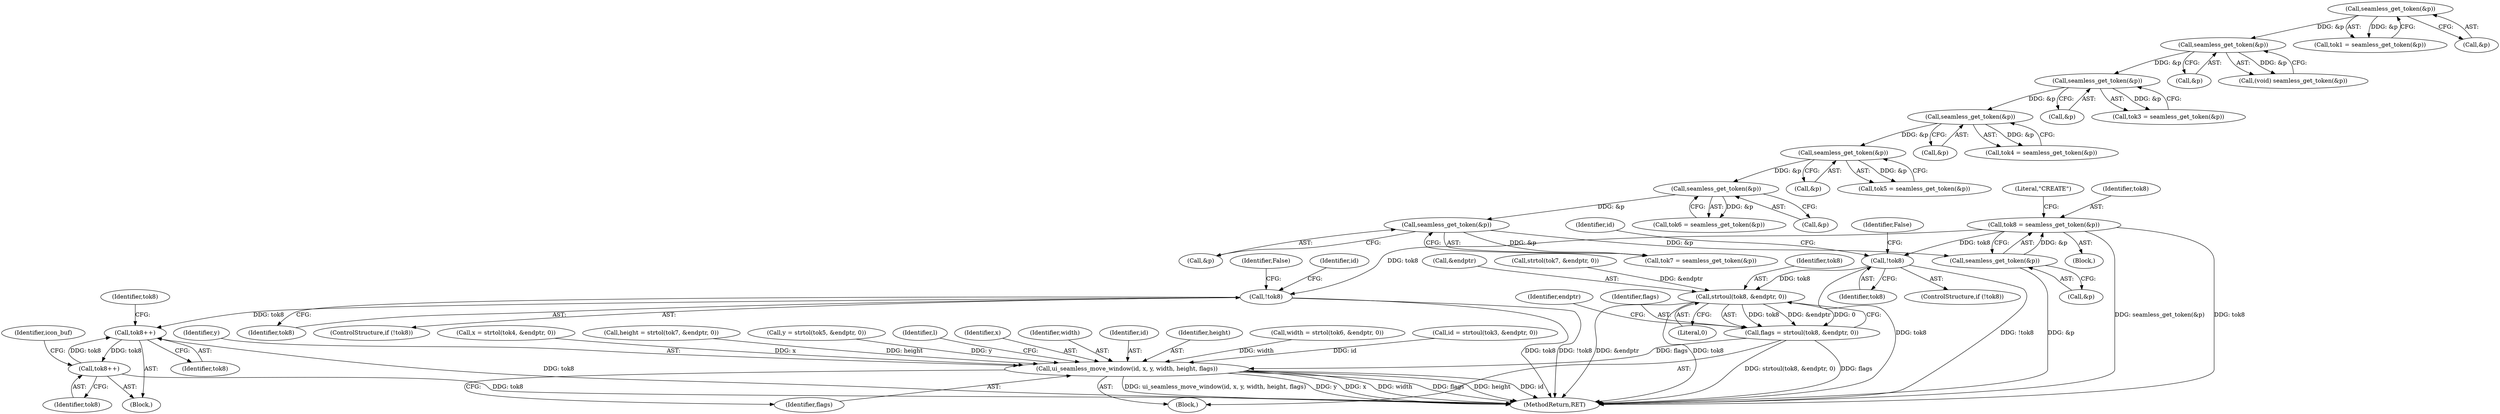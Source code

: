 digraph "0_rdesktop_4dca546d04321a610c1835010b5dad85163b65e1_14@pointer" {
"1000166" [label="(Call,tok8 = seamless_get_token(&p))"];
"1000168" [label="(Call,seamless_get_token(&p))"];
"1000163" [label="(Call,seamless_get_token(&p))"];
"1000158" [label="(Call,seamless_get_token(&p))"];
"1000153" [label="(Call,seamless_get_token(&p))"];
"1000148" [label="(Call,seamless_get_token(&p))"];
"1000143" [label="(Call,seamless_get_token(&p))"];
"1000138" [label="(Call,seamless_get_token(&p))"];
"1000133" [label="(Call,seamless_get_token(&p))"];
"1000328" [label="(Call,!tok8)"];
"1000400" [label="(Call,tok8++)"];
"1000415" [label="(Call,tok8++)"];
"1000515" [label="(Call,!tok8)"];
"1000581" [label="(Call,strtoul(tok8, &endptr, 0))"];
"1000579" [label="(Call,flags = strtoul(tok8, &endptr, 0))"];
"1000591" [label="(Call,ui_seamless_move_window(id, x, y, width, height, flags))"];
"1000154" [label="(Call,&p)"];
"1000516" [label="(Identifier,tok8)"];
"1000149" [label="(Call,&p)"];
"1000166" [label="(Call,tok8 = seamless_get_token(&p))"];
"1000146" [label="(Call,tok4 = seamless_get_token(&p))"];
"1000416" [label="(Identifier,tok8)"];
"1000514" [label="(ControlStructure,if (!tok8))"];
"1000581" [label="(Call,strtoul(tok8, &endptr, 0))"];
"1000161" [label="(Call,tok7 = seamless_get_token(&p))"];
"1000592" [label="(Identifier,id)"];
"1000329" [label="(Identifier,tok8)"];
"1000401" [label="(Identifier,tok8)"];
"1000509" [label="(Block,)"];
"1000148" [label="(Call,seamless_get_token(&p))"];
"1000168" [label="(Call,seamless_get_token(&p))"];
"1000144" [label="(Call,&p)"];
"1000153" [label="(Call,seamless_get_token(&p))"];
"1000151" [label="(Call,tok5 = seamless_get_token(&p))"];
"1000163" [label="(Call,seamless_get_token(&p))"];
"1000591" [label="(Call,ui_seamless_move_window(id, x, y, width, height, flags))"];
"1000518" [label="(Identifier,False)"];
"1000596" [label="(Identifier,height)"];
"1000158" [label="(Call,seamless_get_token(&p))"];
"1000555" [label="(Call,width = strtol(tok6, &endptr, 0))"];
"1000519" [label="(Call,id = strtoul(tok3, &endptr, 0))"];
"1000579" [label="(Call,flags = strtoul(tok8, &endptr, 0))"];
"1000405" [label="(Identifier,tok8)"];
"1000594" [label="(Identifier,y)"];
"1000531" [label="(Call,x = strtol(tok4, &endptr, 0))"];
"1000419" [label="(Identifier,icon_buf)"];
"1000139" [label="(Call,&p)"];
"1000169" [label="(Call,&p)"];
"1000331" [label="(Identifier,False)"];
"1000585" [label="(Literal,0)"];
"1000567" [label="(Call,height = strtol(tok7, &endptr, 0))"];
"1000143" [label="(Call,seamless_get_token(&p))"];
"1000136" [label="(Call,(void) seamless_get_token(&p))"];
"1000543" [label="(Call,y = strtol(tok5, &endptr, 0))"];
"1000159" [label="(Call,&p)"];
"1000582" [label="(Identifier,tok8)"];
"1000333" [label="(Identifier,id)"];
"1000174" [label="(Literal,\"CREATE\")"];
"1000131" [label="(Call,tok1 = seamless_get_token(&p))"];
"1000588" [label="(Identifier,endptr)"];
"1000904" [label="(Identifier,l)"];
"1000583" [label="(Call,&endptr)"];
"1000133" [label="(Call,seamless_get_token(&p))"];
"1000167" [label="(Identifier,tok8)"];
"1000393" [label="(Block,)"];
"1000164" [label="(Call,&p)"];
"1000515" [label="(Call,!tok8)"];
"1000141" [label="(Call,tok3 = seamless_get_token(&p))"];
"1000415" [label="(Call,tok8++)"];
"1000104" [label="(Block,)"];
"1000520" [label="(Identifier,id)"];
"1000134" [label="(Call,&p)"];
"1000328" [label="(Call,!tok8)"];
"1000593" [label="(Identifier,x)"];
"1000156" [label="(Call,tok6 = seamless_get_token(&p))"];
"1000595" [label="(Identifier,width)"];
"1000569" [label="(Call,strtol(tok7, &endptr, 0))"];
"1000138" [label="(Call,seamless_get_token(&p))"];
"1000327" [label="(ControlStructure,if (!tok8))"];
"1000597" [label="(Identifier,flags)"];
"1000580" [label="(Identifier,flags)"];
"1000907" [label="(MethodReturn,RET)"];
"1000400" [label="(Call,tok8++)"];
"1000166" -> "1000104"  [label="AST: "];
"1000166" -> "1000168"  [label="CFG: "];
"1000167" -> "1000166"  [label="AST: "];
"1000168" -> "1000166"  [label="AST: "];
"1000174" -> "1000166"  [label="CFG: "];
"1000166" -> "1000907"  [label="DDG: seamless_get_token(&p)"];
"1000166" -> "1000907"  [label="DDG: tok8"];
"1000168" -> "1000166"  [label="DDG: &p"];
"1000166" -> "1000328"  [label="DDG: tok8"];
"1000166" -> "1000515"  [label="DDG: tok8"];
"1000168" -> "1000169"  [label="CFG: "];
"1000169" -> "1000168"  [label="AST: "];
"1000168" -> "1000907"  [label="DDG: &p"];
"1000163" -> "1000168"  [label="DDG: &p"];
"1000163" -> "1000161"  [label="AST: "];
"1000163" -> "1000164"  [label="CFG: "];
"1000164" -> "1000163"  [label="AST: "];
"1000161" -> "1000163"  [label="CFG: "];
"1000163" -> "1000161"  [label="DDG: &p"];
"1000158" -> "1000163"  [label="DDG: &p"];
"1000158" -> "1000156"  [label="AST: "];
"1000158" -> "1000159"  [label="CFG: "];
"1000159" -> "1000158"  [label="AST: "];
"1000156" -> "1000158"  [label="CFG: "];
"1000158" -> "1000156"  [label="DDG: &p"];
"1000153" -> "1000158"  [label="DDG: &p"];
"1000153" -> "1000151"  [label="AST: "];
"1000153" -> "1000154"  [label="CFG: "];
"1000154" -> "1000153"  [label="AST: "];
"1000151" -> "1000153"  [label="CFG: "];
"1000153" -> "1000151"  [label="DDG: &p"];
"1000148" -> "1000153"  [label="DDG: &p"];
"1000148" -> "1000146"  [label="AST: "];
"1000148" -> "1000149"  [label="CFG: "];
"1000149" -> "1000148"  [label="AST: "];
"1000146" -> "1000148"  [label="CFG: "];
"1000148" -> "1000146"  [label="DDG: &p"];
"1000143" -> "1000148"  [label="DDG: &p"];
"1000143" -> "1000141"  [label="AST: "];
"1000143" -> "1000144"  [label="CFG: "];
"1000144" -> "1000143"  [label="AST: "];
"1000141" -> "1000143"  [label="CFG: "];
"1000143" -> "1000141"  [label="DDG: &p"];
"1000138" -> "1000143"  [label="DDG: &p"];
"1000138" -> "1000136"  [label="AST: "];
"1000138" -> "1000139"  [label="CFG: "];
"1000139" -> "1000138"  [label="AST: "];
"1000136" -> "1000138"  [label="CFG: "];
"1000138" -> "1000136"  [label="DDG: &p"];
"1000133" -> "1000138"  [label="DDG: &p"];
"1000133" -> "1000131"  [label="AST: "];
"1000133" -> "1000134"  [label="CFG: "];
"1000134" -> "1000133"  [label="AST: "];
"1000131" -> "1000133"  [label="CFG: "];
"1000133" -> "1000131"  [label="DDG: &p"];
"1000328" -> "1000327"  [label="AST: "];
"1000328" -> "1000329"  [label="CFG: "];
"1000329" -> "1000328"  [label="AST: "];
"1000331" -> "1000328"  [label="CFG: "];
"1000333" -> "1000328"  [label="CFG: "];
"1000328" -> "1000907"  [label="DDG: !tok8"];
"1000328" -> "1000907"  [label="DDG: tok8"];
"1000328" -> "1000400"  [label="DDG: tok8"];
"1000400" -> "1000393"  [label="AST: "];
"1000400" -> "1000401"  [label="CFG: "];
"1000401" -> "1000400"  [label="AST: "];
"1000405" -> "1000400"  [label="CFG: "];
"1000400" -> "1000907"  [label="DDG: tok8"];
"1000415" -> "1000400"  [label="DDG: tok8"];
"1000400" -> "1000415"  [label="DDG: tok8"];
"1000415" -> "1000393"  [label="AST: "];
"1000415" -> "1000416"  [label="CFG: "];
"1000416" -> "1000415"  [label="AST: "];
"1000419" -> "1000415"  [label="CFG: "];
"1000415" -> "1000907"  [label="DDG: tok8"];
"1000515" -> "1000514"  [label="AST: "];
"1000515" -> "1000516"  [label="CFG: "];
"1000516" -> "1000515"  [label="AST: "];
"1000518" -> "1000515"  [label="CFG: "];
"1000520" -> "1000515"  [label="CFG: "];
"1000515" -> "1000907"  [label="DDG: !tok8"];
"1000515" -> "1000907"  [label="DDG: tok8"];
"1000515" -> "1000581"  [label="DDG: tok8"];
"1000581" -> "1000579"  [label="AST: "];
"1000581" -> "1000585"  [label="CFG: "];
"1000582" -> "1000581"  [label="AST: "];
"1000583" -> "1000581"  [label="AST: "];
"1000585" -> "1000581"  [label="AST: "];
"1000579" -> "1000581"  [label="CFG: "];
"1000581" -> "1000907"  [label="DDG: &endptr"];
"1000581" -> "1000907"  [label="DDG: tok8"];
"1000581" -> "1000579"  [label="DDG: tok8"];
"1000581" -> "1000579"  [label="DDG: &endptr"];
"1000581" -> "1000579"  [label="DDG: 0"];
"1000569" -> "1000581"  [label="DDG: &endptr"];
"1000579" -> "1000509"  [label="AST: "];
"1000580" -> "1000579"  [label="AST: "];
"1000588" -> "1000579"  [label="CFG: "];
"1000579" -> "1000907"  [label="DDG: flags"];
"1000579" -> "1000907"  [label="DDG: strtoul(tok8, &endptr, 0)"];
"1000579" -> "1000591"  [label="DDG: flags"];
"1000591" -> "1000509"  [label="AST: "];
"1000591" -> "1000597"  [label="CFG: "];
"1000592" -> "1000591"  [label="AST: "];
"1000593" -> "1000591"  [label="AST: "];
"1000594" -> "1000591"  [label="AST: "];
"1000595" -> "1000591"  [label="AST: "];
"1000596" -> "1000591"  [label="AST: "];
"1000597" -> "1000591"  [label="AST: "];
"1000904" -> "1000591"  [label="CFG: "];
"1000591" -> "1000907"  [label="DDG: width"];
"1000591" -> "1000907"  [label="DDG: flags"];
"1000591" -> "1000907"  [label="DDG: height"];
"1000591" -> "1000907"  [label="DDG: id"];
"1000591" -> "1000907"  [label="DDG: ui_seamless_move_window(id, x, y, width, height, flags)"];
"1000591" -> "1000907"  [label="DDG: y"];
"1000591" -> "1000907"  [label="DDG: x"];
"1000519" -> "1000591"  [label="DDG: id"];
"1000531" -> "1000591"  [label="DDG: x"];
"1000543" -> "1000591"  [label="DDG: y"];
"1000555" -> "1000591"  [label="DDG: width"];
"1000567" -> "1000591"  [label="DDG: height"];
}
